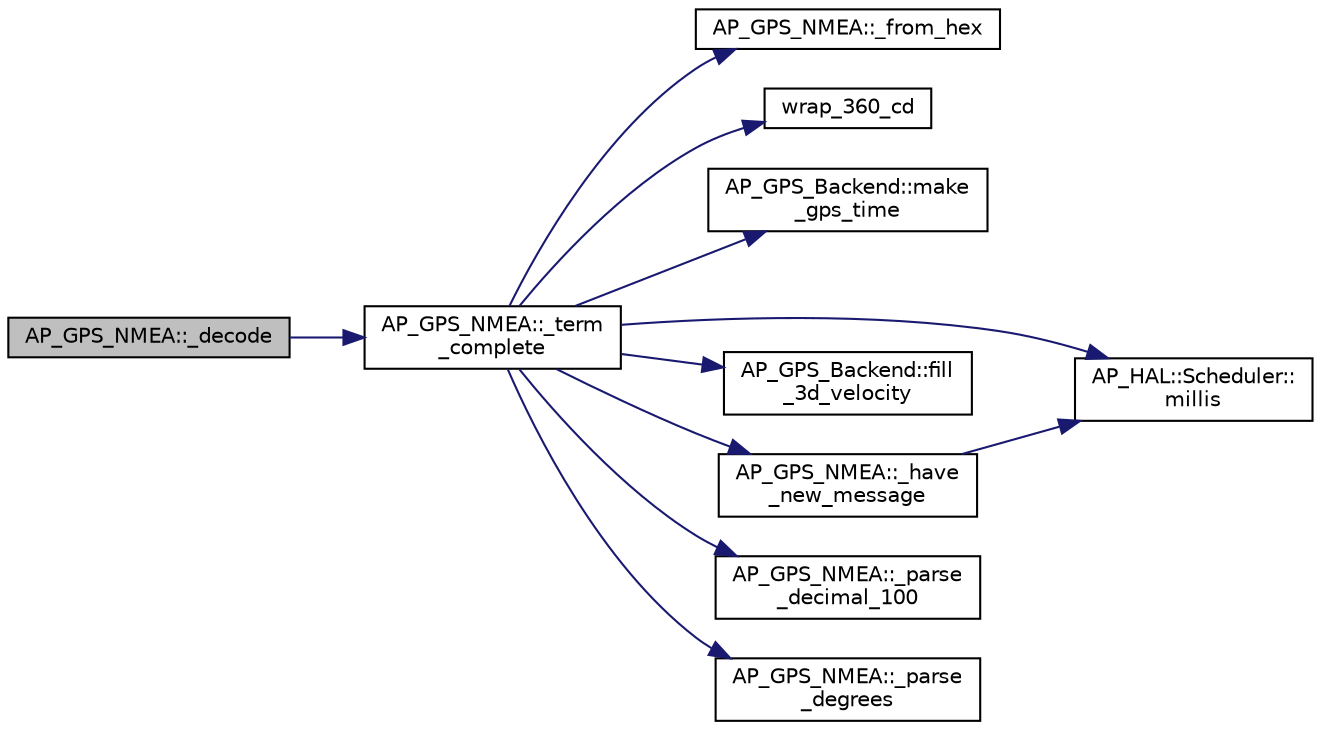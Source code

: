 digraph "AP_GPS_NMEA::_decode"
{
 // INTERACTIVE_SVG=YES
  edge [fontname="Helvetica",fontsize="10",labelfontname="Helvetica",labelfontsize="10"];
  node [fontname="Helvetica",fontsize="10",shape=record];
  rankdir="LR";
  Node1 [label="AP_GPS_NMEA::_decode",height=0.2,width=0.4,color="black", fillcolor="grey75", style="filled", fontcolor="black"];
  Node1 -> Node2 [color="midnightblue",fontsize="10",style="solid",fontname="Helvetica"];
  Node2 [label="AP_GPS_NMEA::_term\l_complete",height=0.2,width=0.4,color="black", fillcolor="white", style="filled",URL="$classAP__GPS__NMEA.html#ab82936a41e41786f03aea079978de6bc"];
  Node2 -> Node3 [color="midnightblue",fontsize="10",style="solid",fontname="Helvetica"];
  Node3 [label="AP_GPS_NMEA::_from_hex",height=0.2,width=0.4,color="black", fillcolor="white", style="filled",URL="$classAP__GPS__NMEA.html#a8077291945b47b9ea5c223431953cf40"];
  Node2 -> Node4 [color="midnightblue",fontsize="10",style="solid",fontname="Helvetica"];
  Node4 [label="wrap_360_cd",height=0.2,width=0.4,color="black", fillcolor="white", style="filled",URL="$AP__Math_8h.html#aec935e3ce7fb13099565b27693547d09"];
  Node2 -> Node5 [color="midnightblue",fontsize="10",style="solid",fontname="Helvetica"];
  Node5 [label="AP_GPS_Backend::make\l_gps_time",height=0.2,width=0.4,color="black", fillcolor="white", style="filled",URL="$classAP__GPS__Backend.html#a61d3376fe67c0f2f8b0cb865dfc863b1"];
  Node2 -> Node6 [color="midnightblue",fontsize="10",style="solid",fontname="Helvetica"];
  Node6 [label="AP_HAL::Scheduler::\lmillis",height=0.2,width=0.4,color="black", fillcolor="white", style="filled",URL="$classAP__HAL_1_1Scheduler.html#a26b68339fc68a562d8d3a1238d0ec8c1"];
  Node2 -> Node7 [color="midnightblue",fontsize="10",style="solid",fontname="Helvetica"];
  Node7 [label="AP_GPS_Backend::fill\l_3d_velocity",height=0.2,width=0.4,color="black", fillcolor="white", style="filled",URL="$classAP__GPS__Backend.html#a349cb407ea3c09c424ed77bcf72a488b"];
  Node2 -> Node8 [color="midnightblue",fontsize="10",style="solid",fontname="Helvetica"];
  Node8 [label="AP_GPS_NMEA::_have\l_new_message",height=0.2,width=0.4,color="black", fillcolor="white", style="filled",URL="$classAP__GPS__NMEA.html#ac00d59b8629fb189c9c3845a0947c1fc",tooltip="return true if we have a new set of NMEA messages "];
  Node8 -> Node6 [color="midnightblue",fontsize="10",style="solid",fontname="Helvetica"];
  Node2 -> Node9 [color="midnightblue",fontsize="10",style="solid",fontname="Helvetica"];
  Node9 [label="AP_GPS_NMEA::_parse\l_decimal_100",height=0.2,width=0.4,color="black", fillcolor="white", style="filled",URL="$classAP__GPS__NMEA.html#aa50c15297c111fa2594248263ec989c8"];
  Node2 -> Node10 [color="midnightblue",fontsize="10",style="solid",fontname="Helvetica"];
  Node10 [label="AP_GPS_NMEA::_parse\l_degrees",height=0.2,width=0.4,color="black", fillcolor="white", style="filled",URL="$classAP__GPS__NMEA.html#aef07e7bf41118740b7afeb4743efe11a"];
}
